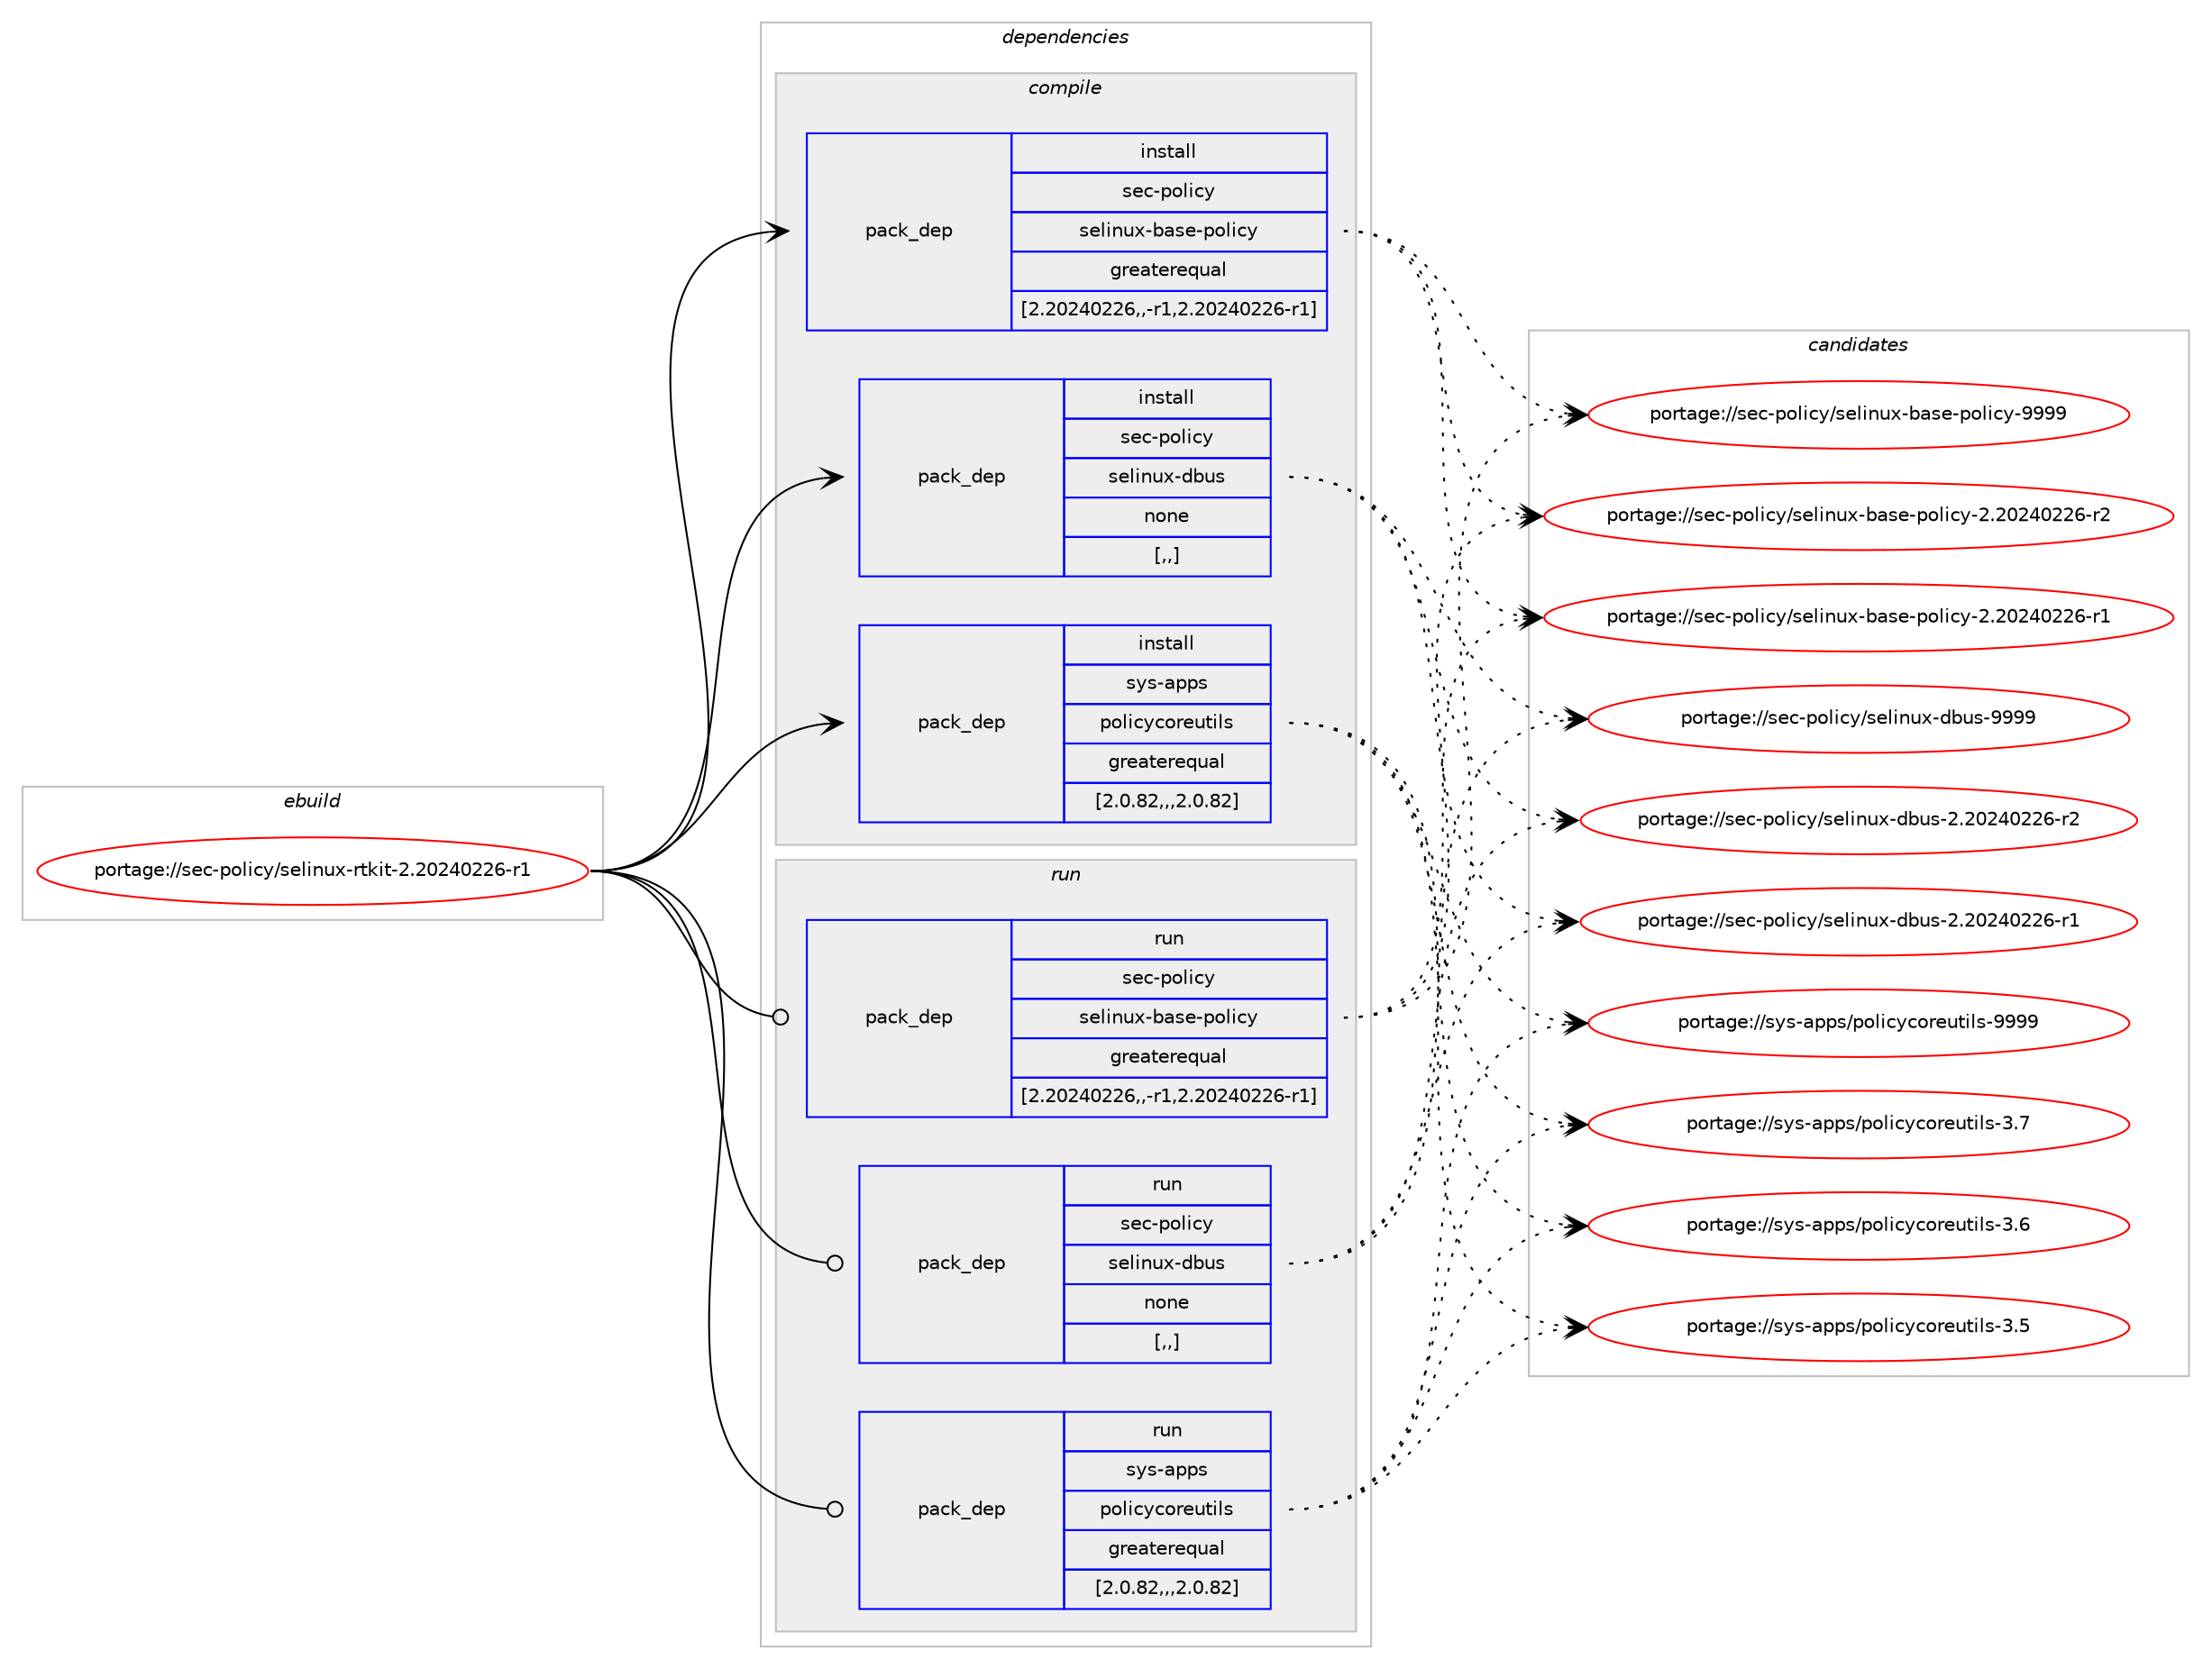 digraph prolog {

# *************
# Graph options
# *************

newrank=true;
concentrate=true;
compound=true;
graph [rankdir=LR,fontname=Helvetica,fontsize=10,ranksep=1.5];#, ranksep=2.5, nodesep=0.2];
edge  [arrowhead=vee];
node  [fontname=Helvetica,fontsize=10];

# **********
# The ebuild
# **********

subgraph cluster_leftcol {
color=gray;
rank=same;
label=<<i>ebuild</i>>;
id [label="portage://sec-policy/selinux-rtkit-2.20240226-r1", color=red, width=4, href="../sec-policy/selinux-rtkit-2.20240226-r1.svg"];
}

# ****************
# The dependencies
# ****************

subgraph cluster_midcol {
color=gray;
label=<<i>dependencies</i>>;
subgraph cluster_compile {
fillcolor="#eeeeee";
style=filled;
label=<<i>compile</i>>;
subgraph pack301919 {
dependency414498 [label=<<TABLE BORDER="0" CELLBORDER="1" CELLSPACING="0" CELLPADDING="4" WIDTH="220"><TR><TD ROWSPAN="6" CELLPADDING="30">pack_dep</TD></TR><TR><TD WIDTH="110">install</TD></TR><TR><TD>sec-policy</TD></TR><TR><TD>selinux-base-policy</TD></TR><TR><TD>greaterequal</TD></TR><TR><TD>[2.20240226,,-r1,2.20240226-r1]</TD></TR></TABLE>>, shape=none, color=blue];
}
id:e -> dependency414498:w [weight=20,style="solid",arrowhead="vee"];
subgraph pack301920 {
dependency414499 [label=<<TABLE BORDER="0" CELLBORDER="1" CELLSPACING="0" CELLPADDING="4" WIDTH="220"><TR><TD ROWSPAN="6" CELLPADDING="30">pack_dep</TD></TR><TR><TD WIDTH="110">install</TD></TR><TR><TD>sec-policy</TD></TR><TR><TD>selinux-dbus</TD></TR><TR><TD>none</TD></TR><TR><TD>[,,]</TD></TR></TABLE>>, shape=none, color=blue];
}
id:e -> dependency414499:w [weight=20,style="solid",arrowhead="vee"];
subgraph pack301921 {
dependency414500 [label=<<TABLE BORDER="0" CELLBORDER="1" CELLSPACING="0" CELLPADDING="4" WIDTH="220"><TR><TD ROWSPAN="6" CELLPADDING="30">pack_dep</TD></TR><TR><TD WIDTH="110">install</TD></TR><TR><TD>sys-apps</TD></TR><TR><TD>policycoreutils</TD></TR><TR><TD>greaterequal</TD></TR><TR><TD>[2.0.82,,,2.0.82]</TD></TR></TABLE>>, shape=none, color=blue];
}
id:e -> dependency414500:w [weight=20,style="solid",arrowhead="vee"];
}
subgraph cluster_compileandrun {
fillcolor="#eeeeee";
style=filled;
label=<<i>compile and run</i>>;
}
subgraph cluster_run {
fillcolor="#eeeeee";
style=filled;
label=<<i>run</i>>;
subgraph pack301922 {
dependency414501 [label=<<TABLE BORDER="0" CELLBORDER="1" CELLSPACING="0" CELLPADDING="4" WIDTH="220"><TR><TD ROWSPAN="6" CELLPADDING="30">pack_dep</TD></TR><TR><TD WIDTH="110">run</TD></TR><TR><TD>sec-policy</TD></TR><TR><TD>selinux-base-policy</TD></TR><TR><TD>greaterequal</TD></TR><TR><TD>[2.20240226,,-r1,2.20240226-r1]</TD></TR></TABLE>>, shape=none, color=blue];
}
id:e -> dependency414501:w [weight=20,style="solid",arrowhead="odot"];
subgraph pack301923 {
dependency414502 [label=<<TABLE BORDER="0" CELLBORDER="1" CELLSPACING="0" CELLPADDING="4" WIDTH="220"><TR><TD ROWSPAN="6" CELLPADDING="30">pack_dep</TD></TR><TR><TD WIDTH="110">run</TD></TR><TR><TD>sec-policy</TD></TR><TR><TD>selinux-dbus</TD></TR><TR><TD>none</TD></TR><TR><TD>[,,]</TD></TR></TABLE>>, shape=none, color=blue];
}
id:e -> dependency414502:w [weight=20,style="solid",arrowhead="odot"];
subgraph pack301924 {
dependency414503 [label=<<TABLE BORDER="0" CELLBORDER="1" CELLSPACING="0" CELLPADDING="4" WIDTH="220"><TR><TD ROWSPAN="6" CELLPADDING="30">pack_dep</TD></TR><TR><TD WIDTH="110">run</TD></TR><TR><TD>sys-apps</TD></TR><TR><TD>policycoreutils</TD></TR><TR><TD>greaterequal</TD></TR><TR><TD>[2.0.82,,,2.0.82]</TD></TR></TABLE>>, shape=none, color=blue];
}
id:e -> dependency414503:w [weight=20,style="solid",arrowhead="odot"];
}
}

# **************
# The candidates
# **************

subgraph cluster_choices {
rank=same;
color=gray;
label=<<i>candidates</i>>;

subgraph choice301919 {
color=black;
nodesep=1;
choice1151019945112111108105991214711510110810511011712045989711510145112111108105991214557575757 [label="portage://sec-policy/selinux-base-policy-9999", color=red, width=4,href="../sec-policy/selinux-base-policy-9999.svg"];
choice11510199451121111081059912147115101108105110117120459897115101451121111081059912145504650485052485050544511450 [label="portage://sec-policy/selinux-base-policy-2.20240226-r2", color=red, width=4,href="../sec-policy/selinux-base-policy-2.20240226-r2.svg"];
choice11510199451121111081059912147115101108105110117120459897115101451121111081059912145504650485052485050544511449 [label="portage://sec-policy/selinux-base-policy-2.20240226-r1", color=red, width=4,href="../sec-policy/selinux-base-policy-2.20240226-r1.svg"];
dependency414498:e -> choice1151019945112111108105991214711510110810511011712045989711510145112111108105991214557575757:w [style=dotted,weight="100"];
dependency414498:e -> choice11510199451121111081059912147115101108105110117120459897115101451121111081059912145504650485052485050544511450:w [style=dotted,weight="100"];
dependency414498:e -> choice11510199451121111081059912147115101108105110117120459897115101451121111081059912145504650485052485050544511449:w [style=dotted,weight="100"];
}
subgraph choice301920 {
color=black;
nodesep=1;
choice1151019945112111108105991214711510110810511011712045100981171154557575757 [label="portage://sec-policy/selinux-dbus-9999", color=red, width=4,href="../sec-policy/selinux-dbus-9999.svg"];
choice11510199451121111081059912147115101108105110117120451009811711545504650485052485050544511450 [label="portage://sec-policy/selinux-dbus-2.20240226-r2", color=red, width=4,href="../sec-policy/selinux-dbus-2.20240226-r2.svg"];
choice11510199451121111081059912147115101108105110117120451009811711545504650485052485050544511449 [label="portage://sec-policy/selinux-dbus-2.20240226-r1", color=red, width=4,href="../sec-policy/selinux-dbus-2.20240226-r1.svg"];
dependency414499:e -> choice1151019945112111108105991214711510110810511011712045100981171154557575757:w [style=dotted,weight="100"];
dependency414499:e -> choice11510199451121111081059912147115101108105110117120451009811711545504650485052485050544511450:w [style=dotted,weight="100"];
dependency414499:e -> choice11510199451121111081059912147115101108105110117120451009811711545504650485052485050544511449:w [style=dotted,weight="100"];
}
subgraph choice301921 {
color=black;
nodesep=1;
choice11512111545971121121154711211110810599121991111141011171161051081154557575757 [label="portage://sys-apps/policycoreutils-9999", color=red, width=4,href="../sys-apps/policycoreutils-9999.svg"];
choice115121115459711211211547112111108105991219911111410111711610510811545514655 [label="portage://sys-apps/policycoreutils-3.7", color=red, width=4,href="../sys-apps/policycoreutils-3.7.svg"];
choice115121115459711211211547112111108105991219911111410111711610510811545514654 [label="portage://sys-apps/policycoreutils-3.6", color=red, width=4,href="../sys-apps/policycoreutils-3.6.svg"];
choice115121115459711211211547112111108105991219911111410111711610510811545514653 [label="portage://sys-apps/policycoreutils-3.5", color=red, width=4,href="../sys-apps/policycoreutils-3.5.svg"];
dependency414500:e -> choice11512111545971121121154711211110810599121991111141011171161051081154557575757:w [style=dotted,weight="100"];
dependency414500:e -> choice115121115459711211211547112111108105991219911111410111711610510811545514655:w [style=dotted,weight="100"];
dependency414500:e -> choice115121115459711211211547112111108105991219911111410111711610510811545514654:w [style=dotted,weight="100"];
dependency414500:e -> choice115121115459711211211547112111108105991219911111410111711610510811545514653:w [style=dotted,weight="100"];
}
subgraph choice301922 {
color=black;
nodesep=1;
choice1151019945112111108105991214711510110810511011712045989711510145112111108105991214557575757 [label="portage://sec-policy/selinux-base-policy-9999", color=red, width=4,href="../sec-policy/selinux-base-policy-9999.svg"];
choice11510199451121111081059912147115101108105110117120459897115101451121111081059912145504650485052485050544511450 [label="portage://sec-policy/selinux-base-policy-2.20240226-r2", color=red, width=4,href="../sec-policy/selinux-base-policy-2.20240226-r2.svg"];
choice11510199451121111081059912147115101108105110117120459897115101451121111081059912145504650485052485050544511449 [label="portage://sec-policy/selinux-base-policy-2.20240226-r1", color=red, width=4,href="../sec-policy/selinux-base-policy-2.20240226-r1.svg"];
dependency414501:e -> choice1151019945112111108105991214711510110810511011712045989711510145112111108105991214557575757:w [style=dotted,weight="100"];
dependency414501:e -> choice11510199451121111081059912147115101108105110117120459897115101451121111081059912145504650485052485050544511450:w [style=dotted,weight="100"];
dependency414501:e -> choice11510199451121111081059912147115101108105110117120459897115101451121111081059912145504650485052485050544511449:w [style=dotted,weight="100"];
}
subgraph choice301923 {
color=black;
nodesep=1;
choice1151019945112111108105991214711510110810511011712045100981171154557575757 [label="portage://sec-policy/selinux-dbus-9999", color=red, width=4,href="../sec-policy/selinux-dbus-9999.svg"];
choice11510199451121111081059912147115101108105110117120451009811711545504650485052485050544511450 [label="portage://sec-policy/selinux-dbus-2.20240226-r2", color=red, width=4,href="../sec-policy/selinux-dbus-2.20240226-r2.svg"];
choice11510199451121111081059912147115101108105110117120451009811711545504650485052485050544511449 [label="portage://sec-policy/selinux-dbus-2.20240226-r1", color=red, width=4,href="../sec-policy/selinux-dbus-2.20240226-r1.svg"];
dependency414502:e -> choice1151019945112111108105991214711510110810511011712045100981171154557575757:w [style=dotted,weight="100"];
dependency414502:e -> choice11510199451121111081059912147115101108105110117120451009811711545504650485052485050544511450:w [style=dotted,weight="100"];
dependency414502:e -> choice11510199451121111081059912147115101108105110117120451009811711545504650485052485050544511449:w [style=dotted,weight="100"];
}
subgraph choice301924 {
color=black;
nodesep=1;
choice11512111545971121121154711211110810599121991111141011171161051081154557575757 [label="portage://sys-apps/policycoreutils-9999", color=red, width=4,href="../sys-apps/policycoreutils-9999.svg"];
choice115121115459711211211547112111108105991219911111410111711610510811545514655 [label="portage://sys-apps/policycoreutils-3.7", color=red, width=4,href="../sys-apps/policycoreutils-3.7.svg"];
choice115121115459711211211547112111108105991219911111410111711610510811545514654 [label="portage://sys-apps/policycoreutils-3.6", color=red, width=4,href="../sys-apps/policycoreutils-3.6.svg"];
choice115121115459711211211547112111108105991219911111410111711610510811545514653 [label="portage://sys-apps/policycoreutils-3.5", color=red, width=4,href="../sys-apps/policycoreutils-3.5.svg"];
dependency414503:e -> choice11512111545971121121154711211110810599121991111141011171161051081154557575757:w [style=dotted,weight="100"];
dependency414503:e -> choice115121115459711211211547112111108105991219911111410111711610510811545514655:w [style=dotted,weight="100"];
dependency414503:e -> choice115121115459711211211547112111108105991219911111410111711610510811545514654:w [style=dotted,weight="100"];
dependency414503:e -> choice115121115459711211211547112111108105991219911111410111711610510811545514653:w [style=dotted,weight="100"];
}
}

}
